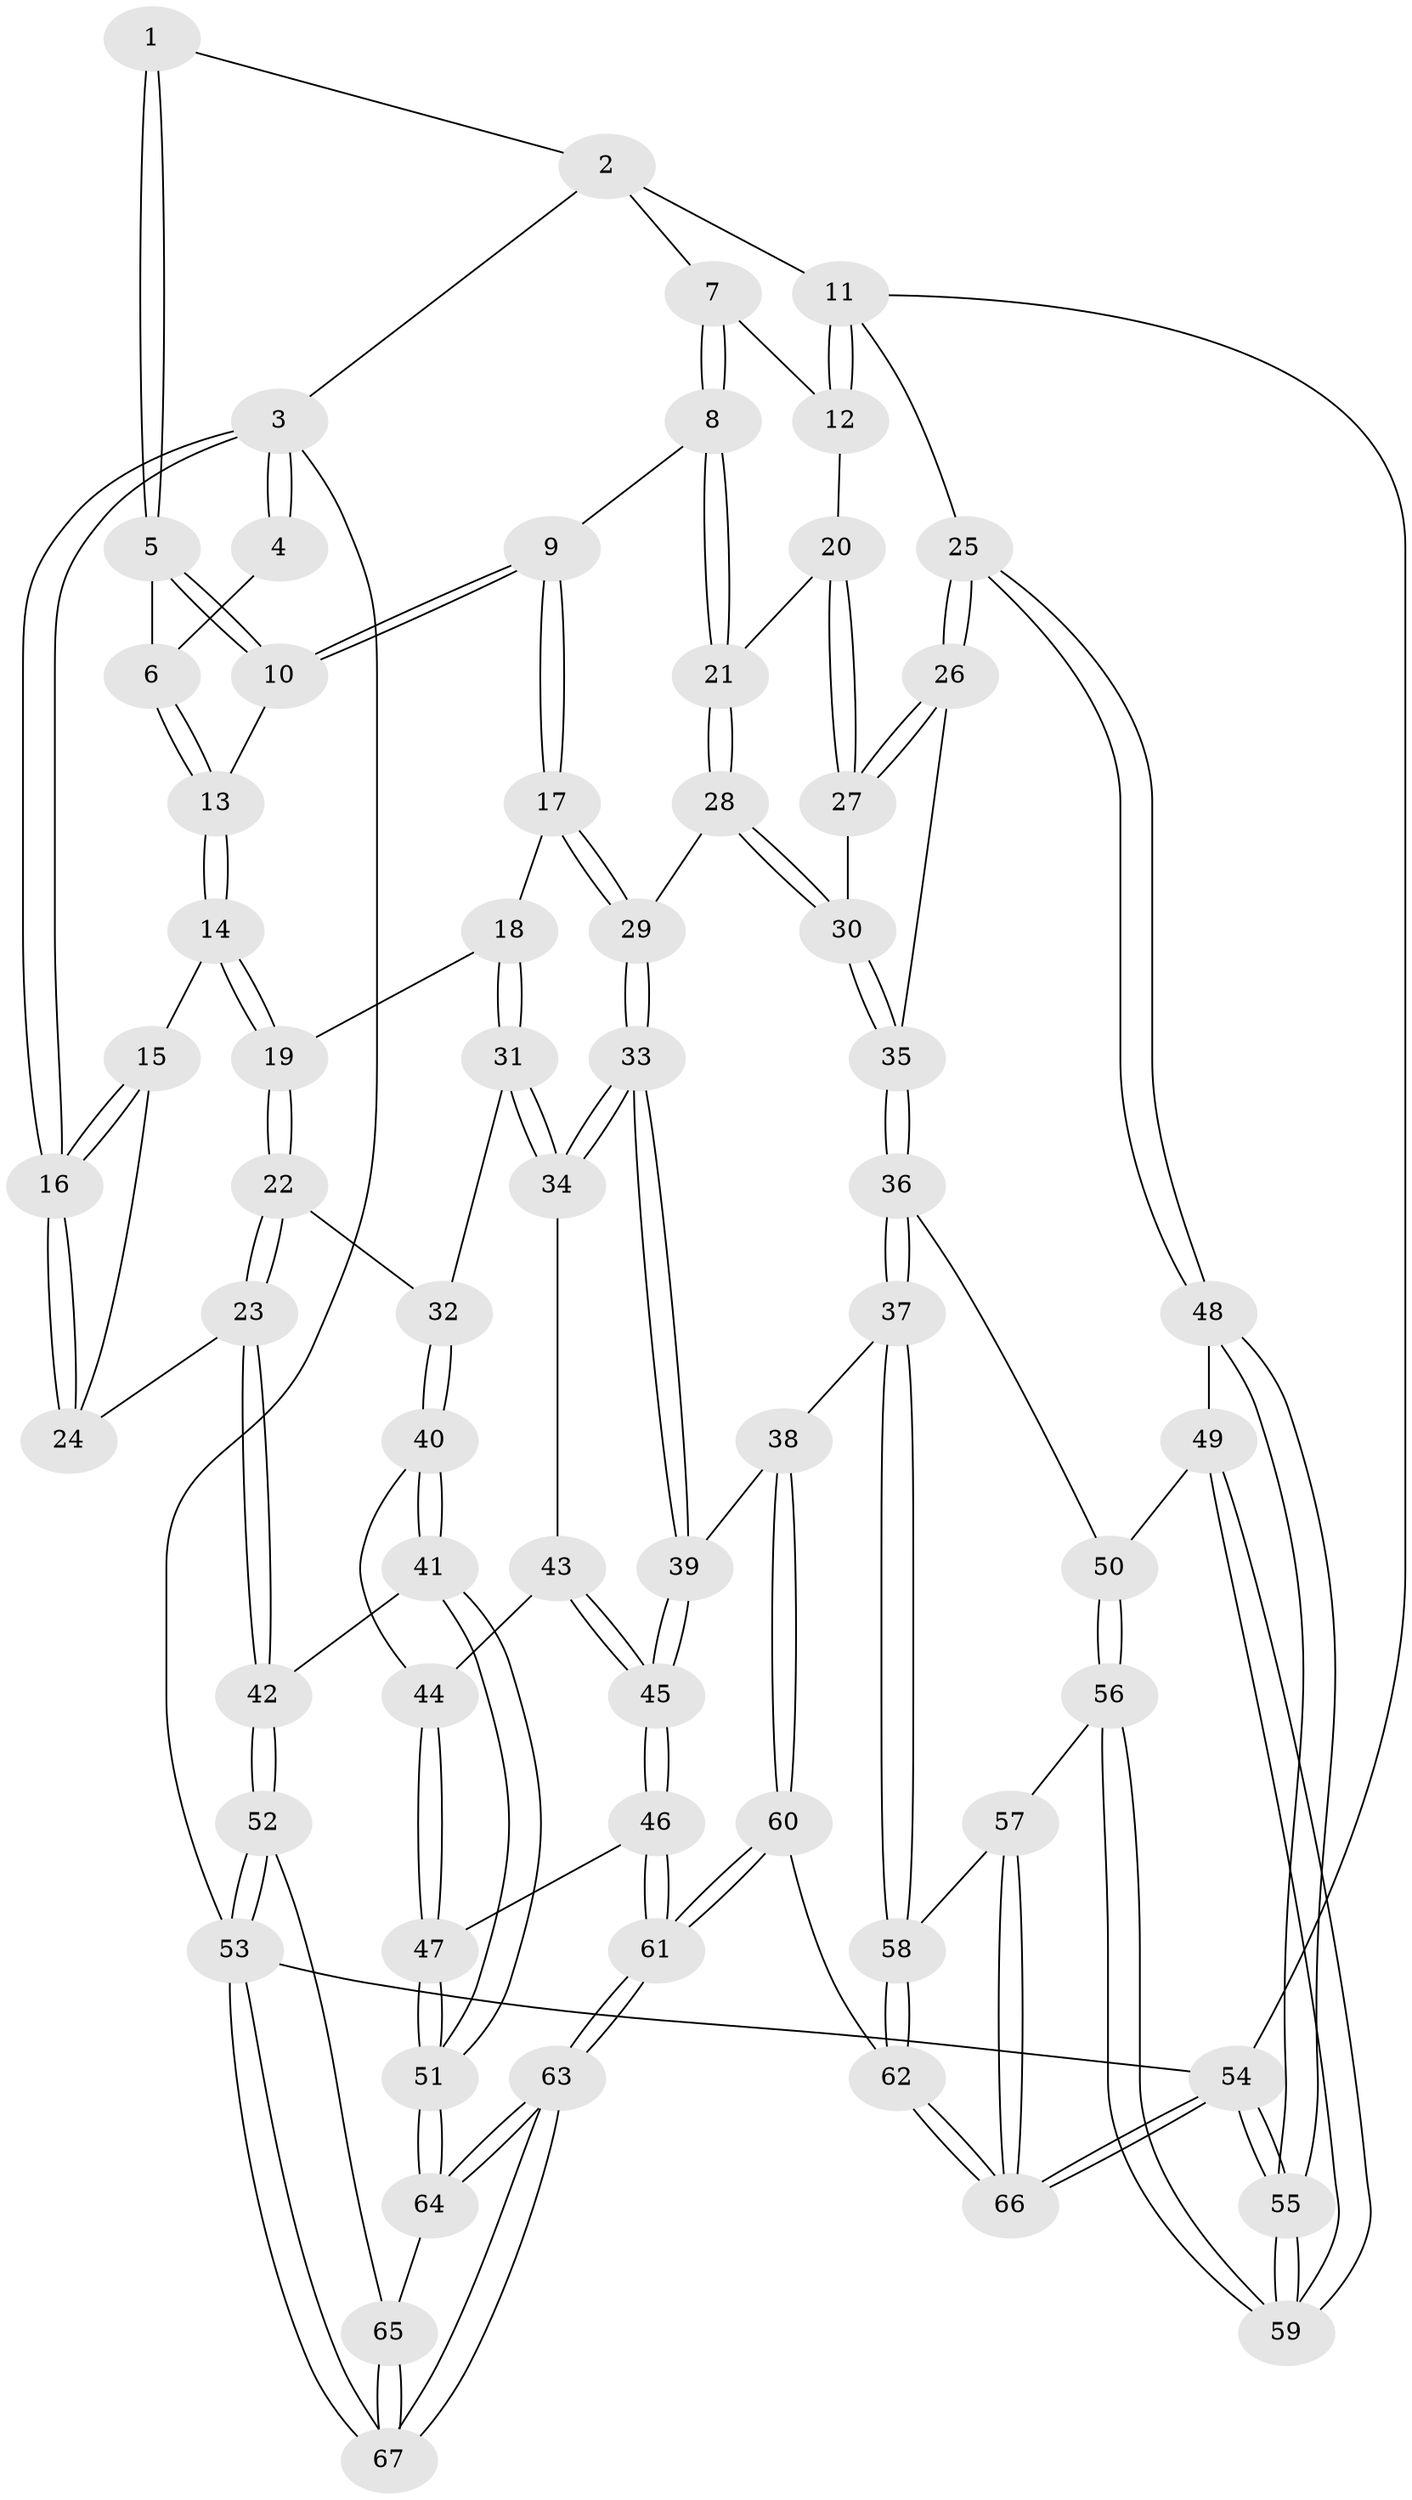 // Generated by graph-tools (version 1.1) at 2025/17/03/09/25 04:17:09]
// undirected, 67 vertices, 164 edges
graph export_dot {
graph [start="1"]
  node [color=gray90,style=filled];
  1 [pos="+0.5192363115333382+0"];
  2 [pos="+0.8170588606665319+0"];
  3 [pos="+0+0"];
  4 [pos="+0.22679216253936657+0"];
  5 [pos="+0.5148982248475186+0.04141204289947028"];
  6 [pos="+0.26055623848506815+0.08718268528047976"];
  7 [pos="+0.8145585265328005+0.02812474867834508"];
  8 [pos="+0.6604239844922641+0.2268761450688497"];
  9 [pos="+0.596289160706558+0.23392985021400792"];
  10 [pos="+0.5353808504180766+0.13300613122977364"];
  11 [pos="+1+0.24332531836648677"];
  12 [pos="+1+0.21681506227179262"];
  13 [pos="+0.2472186006208595+0.16180376672951235"];
  14 [pos="+0.21251717116876023+0.22514882688522617"];
  15 [pos="+0.1973024057038393+0.22678300777320096"];
  16 [pos="+0+0"];
  17 [pos="+0.5555138854883327+0.29085579691148555"];
  18 [pos="+0.4163002563121433+0.39567603358266007"];
  19 [pos="+0.29797879704467434+0.3137952439689616"];
  20 [pos="+0.8292808812448432+0.31062524430774324"];
  21 [pos="+0.7881792578521352+0.30946250876526926"];
  22 [pos="+0.12367527514806288+0.5137779365559699"];
  23 [pos="+0+0.47357781600136"];
  24 [pos="+0+0.4233930257677022"];
  25 [pos="+1+0.49919151319473953"];
  26 [pos="+1+0.5079456635861316"];
  27 [pos="+0.9013989764739933+0.43171574679274305"];
  28 [pos="+0.7509065967109533+0.5094818776383483"];
  29 [pos="+0.6985918995545081+0.5186267147518467"];
  30 [pos="+0.7799720649938703+0.5259095916301786"];
  31 [pos="+0.41423114310807896+0.42897009127987257"];
  32 [pos="+0.2461725195504353+0.5690084256236115"];
  33 [pos="+0.5791633697639537+0.6230570111082672"];
  34 [pos="+0.4884346004869612+0.5529338982563573"];
  35 [pos="+0.8481117181771903+0.604459500831814"];
  36 [pos="+0.8429375839032024+0.6406217855215159"];
  37 [pos="+0.6938614211249037+0.7255336482281451"];
  38 [pos="+0.6043918982222338+0.6925205307648528"];
  39 [pos="+0.5913592741257564+0.6791489167318919"];
  40 [pos="+0.2510704588400695+0.6336960237249967"];
  41 [pos="+0.2190302189129696+0.7602153285216107"];
  42 [pos="+0+0.5827730175638796"];
  43 [pos="+0.4272722441818479+0.6195606805866989"];
  44 [pos="+0.3877016236879947+0.6550117674130805"];
  45 [pos="+0.4371480520226526+0.7828684855110587"];
  46 [pos="+0.4320207897340062+0.7868229297472294"];
  47 [pos="+0.38821353891938337+0.765522527320136"];
  48 [pos="+1+0.6455980083128686"];
  49 [pos="+0.939502387227753+0.706847307392011"];
  50 [pos="+0.8826700846671863+0.7037613839526169"];
  51 [pos="+0.21959120003993893+0.7620345673182668"];
  52 [pos="+0+0.8275223768661147"];
  53 [pos="+0+1"];
  54 [pos="+1+1"];
  55 [pos="+1+1"];
  56 [pos="+0.8701507681385363+0.8031387736573212"];
  57 [pos="+0.8215885023637849+0.8386078449655751"];
  58 [pos="+0.7602660406541584+0.8407893778054409"];
  59 [pos="+1+0.8496099414797723"];
  60 [pos="+0.5635274219758768+1"];
  61 [pos="+0.47849706259256225+1"];
  62 [pos="+0.5711872592028538+1"];
  63 [pos="+0.37373486969724945+1"];
  64 [pos="+0.20714308200254333+0.8108196550276568"];
  65 [pos="+0.11125474858320147+0.8537930184421992"];
  66 [pos="+1+1"];
  67 [pos="+0.02917318333390305+1"];
  1 -- 2;
  1 -- 5;
  1 -- 5;
  2 -- 3;
  2 -- 7;
  2 -- 11;
  3 -- 4;
  3 -- 4;
  3 -- 16;
  3 -- 16;
  3 -- 53;
  4 -- 6;
  5 -- 6;
  5 -- 10;
  5 -- 10;
  6 -- 13;
  6 -- 13;
  7 -- 8;
  7 -- 8;
  7 -- 12;
  8 -- 9;
  8 -- 21;
  8 -- 21;
  9 -- 10;
  9 -- 10;
  9 -- 17;
  9 -- 17;
  10 -- 13;
  11 -- 12;
  11 -- 12;
  11 -- 25;
  11 -- 54;
  12 -- 20;
  13 -- 14;
  13 -- 14;
  14 -- 15;
  14 -- 19;
  14 -- 19;
  15 -- 16;
  15 -- 16;
  15 -- 24;
  16 -- 24;
  16 -- 24;
  17 -- 18;
  17 -- 29;
  17 -- 29;
  18 -- 19;
  18 -- 31;
  18 -- 31;
  19 -- 22;
  19 -- 22;
  20 -- 21;
  20 -- 27;
  20 -- 27;
  21 -- 28;
  21 -- 28;
  22 -- 23;
  22 -- 23;
  22 -- 32;
  23 -- 24;
  23 -- 42;
  23 -- 42;
  25 -- 26;
  25 -- 26;
  25 -- 48;
  25 -- 48;
  26 -- 27;
  26 -- 27;
  26 -- 35;
  27 -- 30;
  28 -- 29;
  28 -- 30;
  28 -- 30;
  29 -- 33;
  29 -- 33;
  30 -- 35;
  30 -- 35;
  31 -- 32;
  31 -- 34;
  31 -- 34;
  32 -- 40;
  32 -- 40;
  33 -- 34;
  33 -- 34;
  33 -- 39;
  33 -- 39;
  34 -- 43;
  35 -- 36;
  35 -- 36;
  36 -- 37;
  36 -- 37;
  36 -- 50;
  37 -- 38;
  37 -- 58;
  37 -- 58;
  38 -- 39;
  38 -- 60;
  38 -- 60;
  39 -- 45;
  39 -- 45;
  40 -- 41;
  40 -- 41;
  40 -- 44;
  41 -- 42;
  41 -- 51;
  41 -- 51;
  42 -- 52;
  42 -- 52;
  43 -- 44;
  43 -- 45;
  43 -- 45;
  44 -- 47;
  44 -- 47;
  45 -- 46;
  45 -- 46;
  46 -- 47;
  46 -- 61;
  46 -- 61;
  47 -- 51;
  47 -- 51;
  48 -- 49;
  48 -- 55;
  48 -- 55;
  49 -- 50;
  49 -- 59;
  49 -- 59;
  50 -- 56;
  50 -- 56;
  51 -- 64;
  51 -- 64;
  52 -- 53;
  52 -- 53;
  52 -- 65;
  53 -- 67;
  53 -- 67;
  53 -- 54;
  54 -- 55;
  54 -- 55;
  54 -- 66;
  54 -- 66;
  55 -- 59;
  55 -- 59;
  56 -- 57;
  56 -- 59;
  56 -- 59;
  57 -- 58;
  57 -- 66;
  57 -- 66;
  58 -- 62;
  58 -- 62;
  60 -- 61;
  60 -- 61;
  60 -- 62;
  61 -- 63;
  61 -- 63;
  62 -- 66;
  62 -- 66;
  63 -- 64;
  63 -- 64;
  63 -- 67;
  63 -- 67;
  64 -- 65;
  65 -- 67;
  65 -- 67;
}
